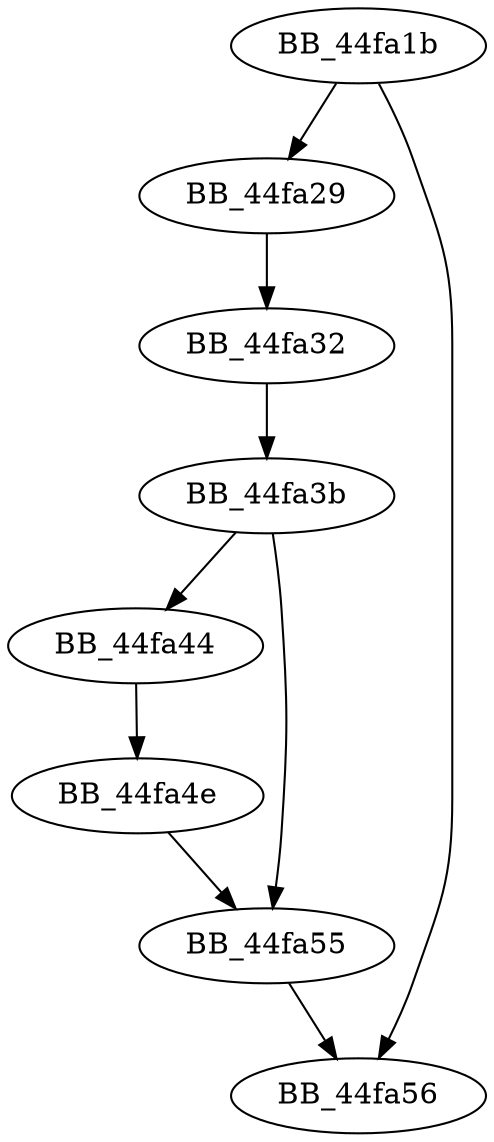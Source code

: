 DiGraph sub_44FA1B{
BB_44fa1b->BB_44fa29
BB_44fa1b->BB_44fa56
BB_44fa29->BB_44fa32
BB_44fa32->BB_44fa3b
BB_44fa3b->BB_44fa44
BB_44fa3b->BB_44fa55
BB_44fa44->BB_44fa4e
BB_44fa4e->BB_44fa55
BB_44fa55->BB_44fa56
}
